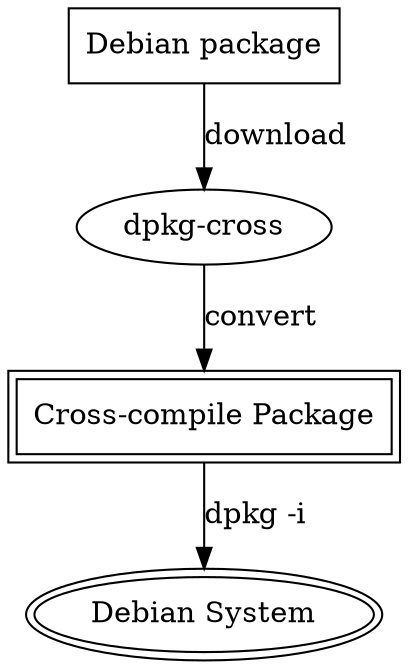 digraph G {
#graph [size = "2.3, 1.2", rankdir = LR];
"Debian package" [shape = "box"];
"Cross-compile Package" [shape = "box" peripheries = 2];
"Debian System" [peripheries = 2];
"Debian package" -> "dpkg-cross" [shape = "ellipse", label = "download"];
"dpkg-cross" -> "Cross-compile Package" [label = "convert"];
"Cross-compile Package" -> "Debian System" [ label = "dpkg -i"];
}
